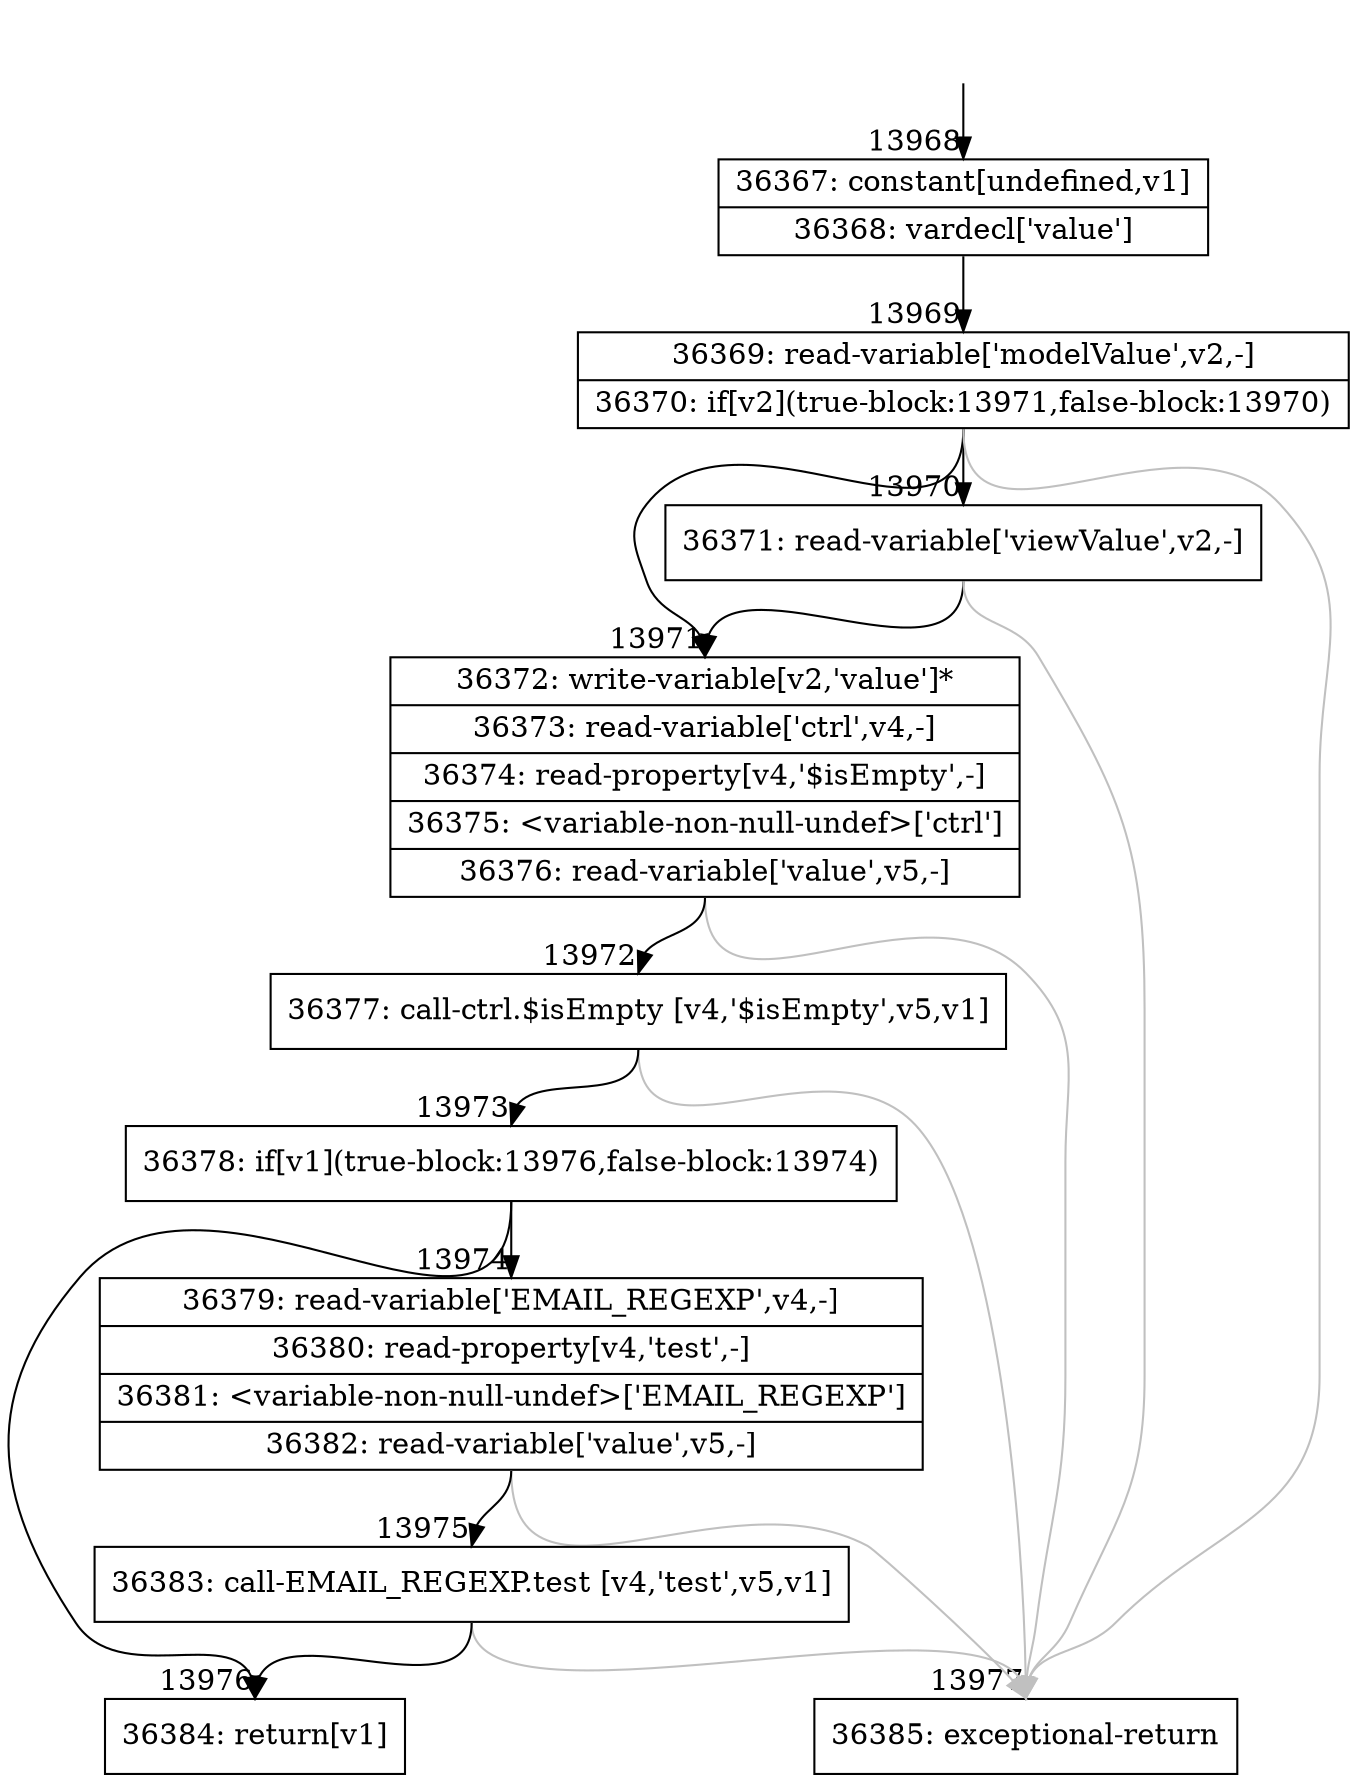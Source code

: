 digraph {
rankdir="TD"
BB_entry1089[shape=none,label=""];
BB_entry1089 -> BB13968 [tailport=s, headport=n, headlabel="    13968"]
BB13968 [shape=record label="{36367: constant[undefined,v1]|36368: vardecl['value']}" ] 
BB13968 -> BB13969 [tailport=s, headport=n, headlabel="      13969"]
BB13969 [shape=record label="{36369: read-variable['modelValue',v2,-]|36370: if[v2](true-block:13971,false-block:13970)}" ] 
BB13969 -> BB13971 [tailport=s, headport=n, headlabel="      13971"]
BB13969 -> BB13970 [tailport=s, headport=n, headlabel="      13970"]
BB13969 -> BB13977 [tailport=s, headport=n, color=gray, headlabel="      13977"]
BB13970 [shape=record label="{36371: read-variable['viewValue',v2,-]}" ] 
BB13970 -> BB13971 [tailport=s, headport=n]
BB13970 -> BB13977 [tailport=s, headport=n, color=gray]
BB13971 [shape=record label="{36372: write-variable[v2,'value']*|36373: read-variable['ctrl',v4,-]|36374: read-property[v4,'$isEmpty',-]|36375: \<variable-non-null-undef\>['ctrl']|36376: read-variable['value',v5,-]}" ] 
BB13971 -> BB13972 [tailport=s, headport=n, headlabel="      13972"]
BB13971 -> BB13977 [tailport=s, headport=n, color=gray]
BB13972 [shape=record label="{36377: call-ctrl.$isEmpty [v4,'$isEmpty',v5,v1]}" ] 
BB13972 -> BB13973 [tailport=s, headport=n, headlabel="      13973"]
BB13972 -> BB13977 [tailport=s, headport=n, color=gray]
BB13973 [shape=record label="{36378: if[v1](true-block:13976,false-block:13974)}" ] 
BB13973 -> BB13976 [tailport=s, headport=n, headlabel="      13976"]
BB13973 -> BB13974 [tailport=s, headport=n, headlabel="      13974"]
BB13974 [shape=record label="{36379: read-variable['EMAIL_REGEXP',v4,-]|36380: read-property[v4,'test',-]|36381: \<variable-non-null-undef\>['EMAIL_REGEXP']|36382: read-variable['value',v5,-]}" ] 
BB13974 -> BB13975 [tailport=s, headport=n, headlabel="      13975"]
BB13974 -> BB13977 [tailport=s, headport=n, color=gray]
BB13975 [shape=record label="{36383: call-EMAIL_REGEXP.test [v4,'test',v5,v1]}" ] 
BB13975 -> BB13976 [tailport=s, headport=n]
BB13975 -> BB13977 [tailport=s, headport=n, color=gray]
BB13976 [shape=record label="{36384: return[v1]}" ] 
BB13977 [shape=record label="{36385: exceptional-return}" ] 
//#$~ 21755
}
